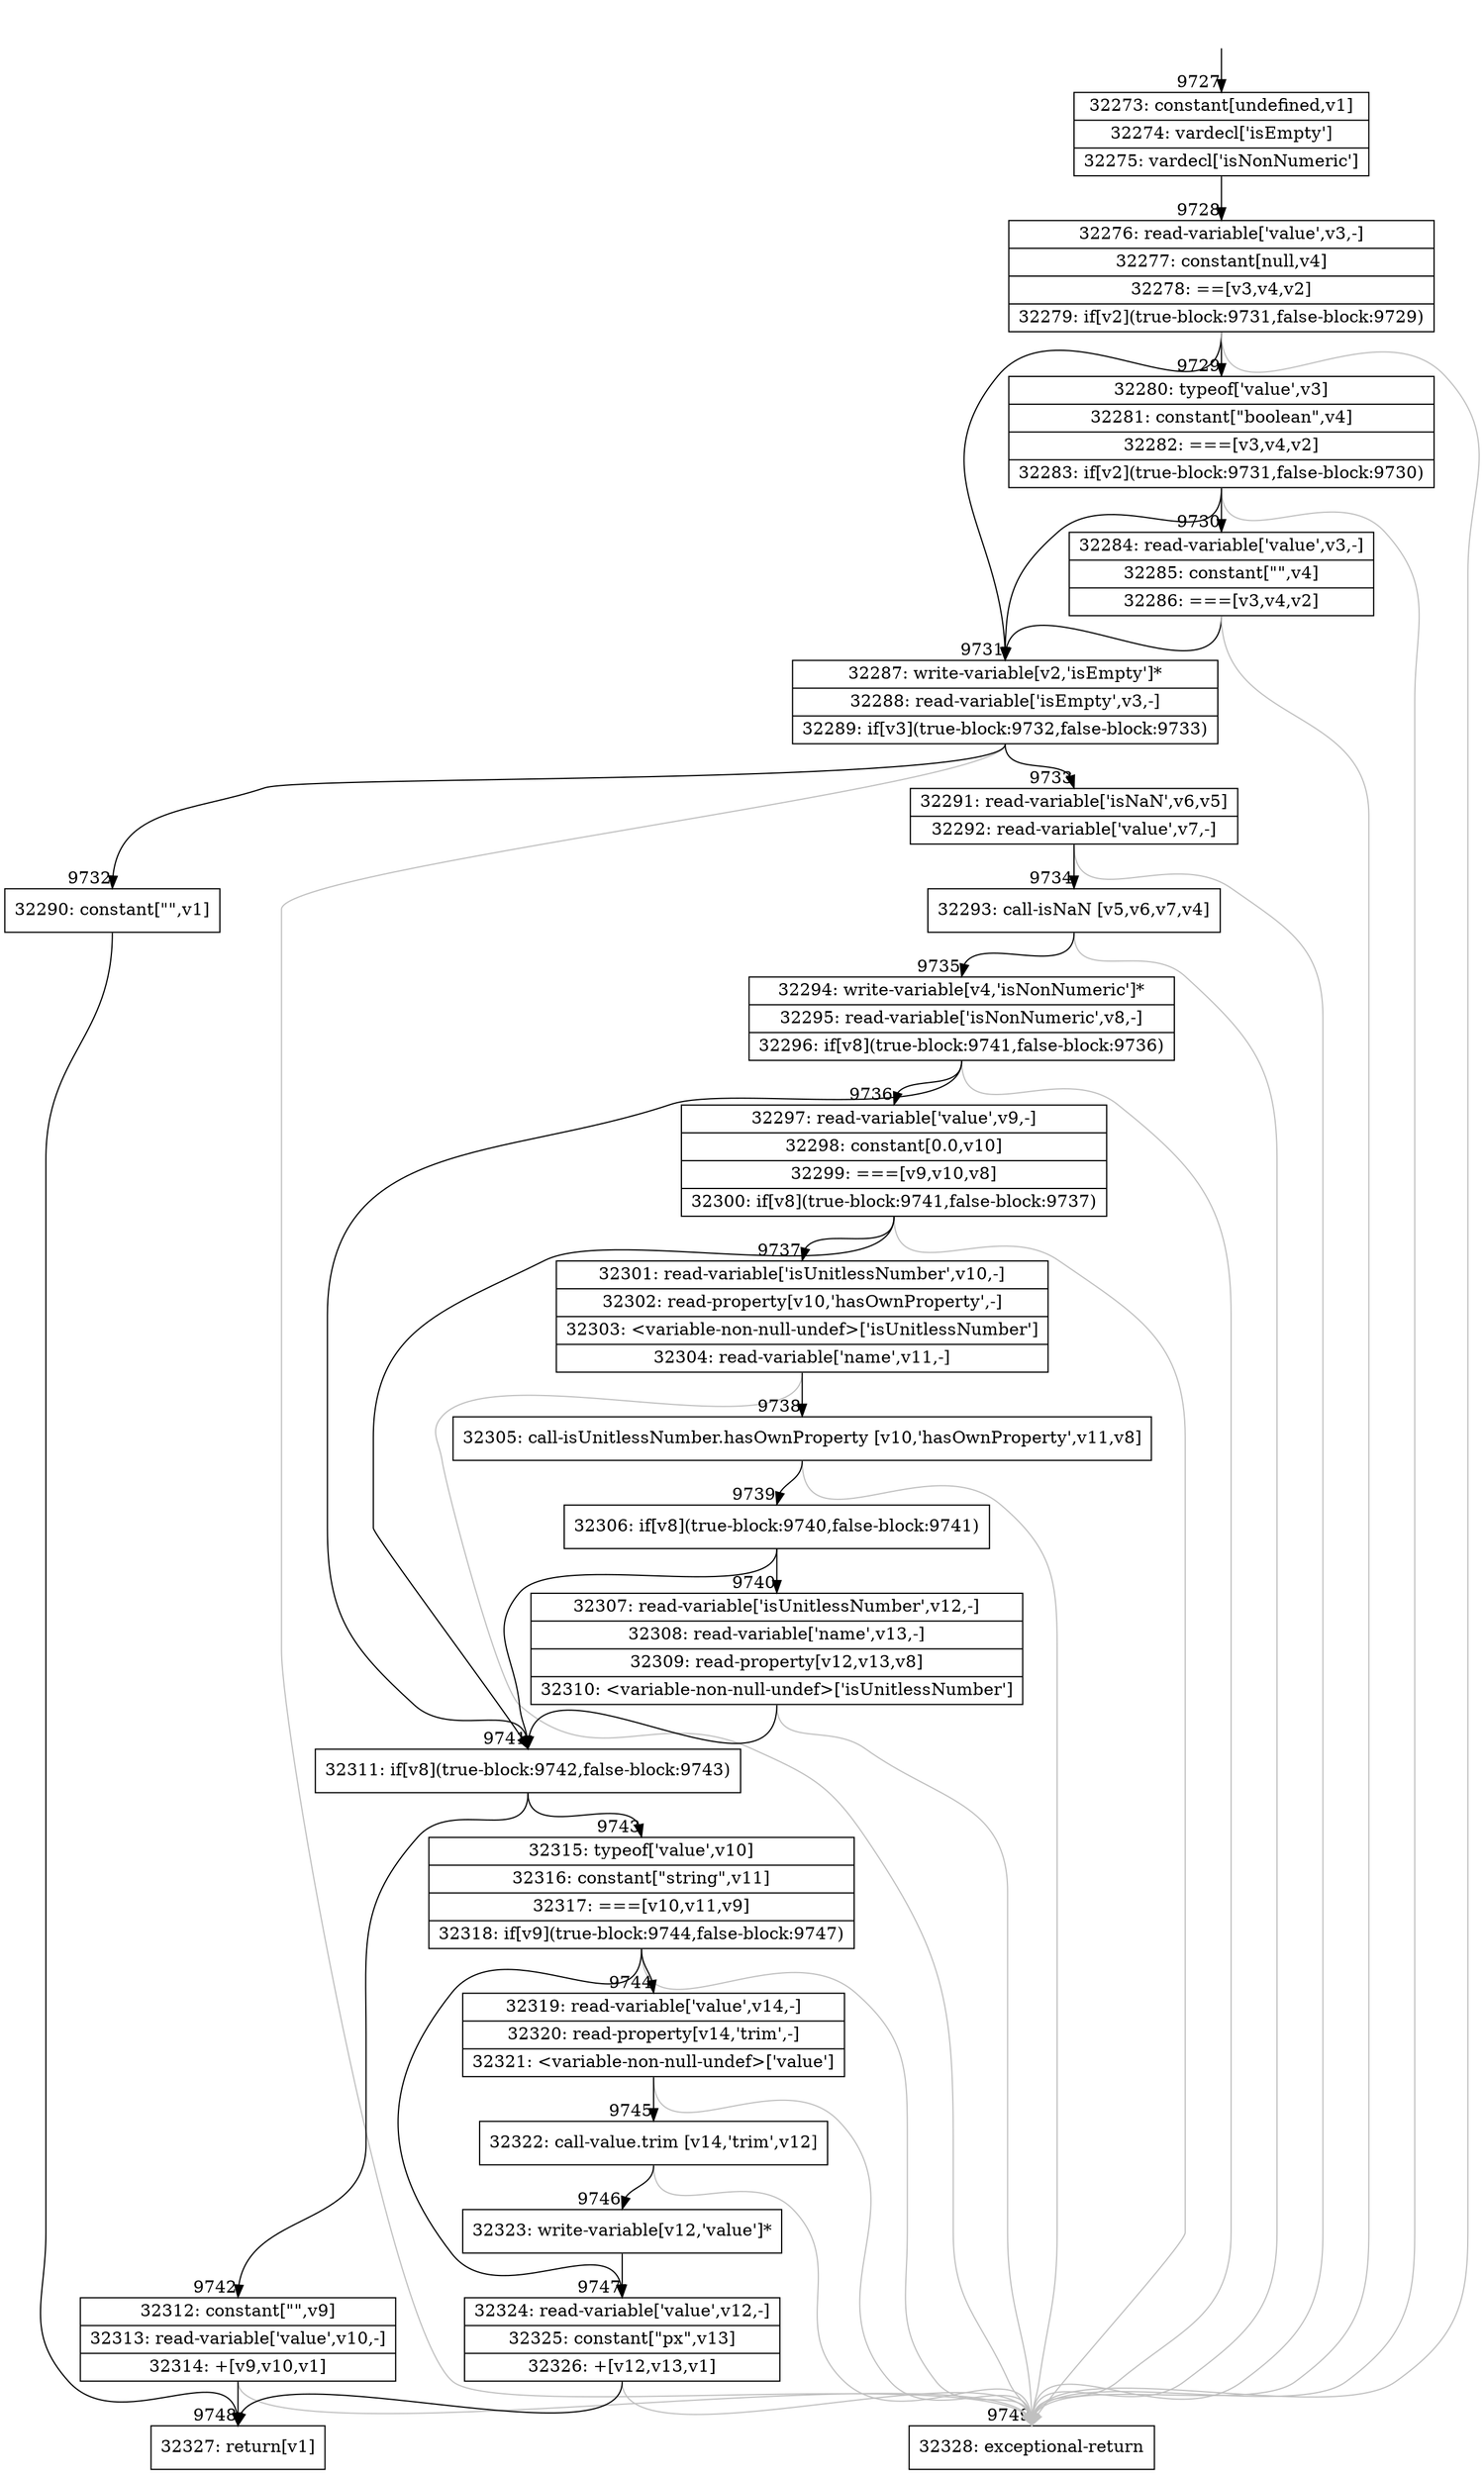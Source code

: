 digraph {
rankdir="TD"
BB_entry717[shape=none,label=""];
BB_entry717 -> BB9727 [tailport=s, headport=n, headlabel="    9727"]
BB9727 [shape=record label="{32273: constant[undefined,v1]|32274: vardecl['isEmpty']|32275: vardecl['isNonNumeric']}" ] 
BB9727 -> BB9728 [tailport=s, headport=n, headlabel="      9728"]
BB9728 [shape=record label="{32276: read-variable['value',v3,-]|32277: constant[null,v4]|32278: ==[v3,v4,v2]|32279: if[v2](true-block:9731,false-block:9729)}" ] 
BB9728 -> BB9731 [tailport=s, headport=n, headlabel="      9731"]
BB9728 -> BB9729 [tailport=s, headport=n, headlabel="      9729"]
BB9728 -> BB9749 [tailport=s, headport=n, color=gray, headlabel="      9749"]
BB9729 [shape=record label="{32280: typeof['value',v3]|32281: constant[\"boolean\",v4]|32282: ===[v3,v4,v2]|32283: if[v2](true-block:9731,false-block:9730)}" ] 
BB9729 -> BB9731 [tailport=s, headport=n]
BB9729 -> BB9730 [tailport=s, headport=n, headlabel="      9730"]
BB9729 -> BB9749 [tailport=s, headport=n, color=gray]
BB9730 [shape=record label="{32284: read-variable['value',v3,-]|32285: constant[\"\",v4]|32286: ===[v3,v4,v2]}" ] 
BB9730 -> BB9731 [tailport=s, headport=n]
BB9730 -> BB9749 [tailport=s, headport=n, color=gray]
BB9731 [shape=record label="{32287: write-variable[v2,'isEmpty']*|32288: read-variable['isEmpty',v3,-]|32289: if[v3](true-block:9732,false-block:9733)}" ] 
BB9731 -> BB9732 [tailport=s, headport=n, headlabel="      9732"]
BB9731 -> BB9733 [tailport=s, headport=n, headlabel="      9733"]
BB9731 -> BB9749 [tailport=s, headport=n, color=gray]
BB9732 [shape=record label="{32290: constant[\"\",v1]}" ] 
BB9732 -> BB9748 [tailport=s, headport=n, headlabel="      9748"]
BB9733 [shape=record label="{32291: read-variable['isNaN',v6,v5]|32292: read-variable['value',v7,-]}" ] 
BB9733 -> BB9734 [tailport=s, headport=n, headlabel="      9734"]
BB9733 -> BB9749 [tailport=s, headport=n, color=gray]
BB9734 [shape=record label="{32293: call-isNaN [v5,v6,v7,v4]}" ] 
BB9734 -> BB9735 [tailport=s, headport=n, headlabel="      9735"]
BB9734 -> BB9749 [tailport=s, headport=n, color=gray]
BB9735 [shape=record label="{32294: write-variable[v4,'isNonNumeric']*|32295: read-variable['isNonNumeric',v8,-]|32296: if[v8](true-block:9741,false-block:9736)}" ] 
BB9735 -> BB9741 [tailport=s, headport=n, headlabel="      9741"]
BB9735 -> BB9736 [tailport=s, headport=n, headlabel="      9736"]
BB9735 -> BB9749 [tailport=s, headport=n, color=gray]
BB9736 [shape=record label="{32297: read-variable['value',v9,-]|32298: constant[0.0,v10]|32299: ===[v9,v10,v8]|32300: if[v8](true-block:9741,false-block:9737)}" ] 
BB9736 -> BB9741 [tailport=s, headport=n]
BB9736 -> BB9737 [tailport=s, headport=n, headlabel="      9737"]
BB9736 -> BB9749 [tailport=s, headport=n, color=gray]
BB9737 [shape=record label="{32301: read-variable['isUnitlessNumber',v10,-]|32302: read-property[v10,'hasOwnProperty',-]|32303: \<variable-non-null-undef\>['isUnitlessNumber']|32304: read-variable['name',v11,-]}" ] 
BB9737 -> BB9738 [tailport=s, headport=n, headlabel="      9738"]
BB9737 -> BB9749 [tailport=s, headport=n, color=gray]
BB9738 [shape=record label="{32305: call-isUnitlessNumber.hasOwnProperty [v10,'hasOwnProperty',v11,v8]}" ] 
BB9738 -> BB9739 [tailport=s, headport=n, headlabel="      9739"]
BB9738 -> BB9749 [tailport=s, headport=n, color=gray]
BB9739 [shape=record label="{32306: if[v8](true-block:9740,false-block:9741)}" ] 
BB9739 -> BB9741 [tailport=s, headport=n]
BB9739 -> BB9740 [tailport=s, headport=n, headlabel="      9740"]
BB9740 [shape=record label="{32307: read-variable['isUnitlessNumber',v12,-]|32308: read-variable['name',v13,-]|32309: read-property[v12,v13,v8]|32310: \<variable-non-null-undef\>['isUnitlessNumber']}" ] 
BB9740 -> BB9741 [tailport=s, headport=n]
BB9740 -> BB9749 [tailport=s, headport=n, color=gray]
BB9741 [shape=record label="{32311: if[v8](true-block:9742,false-block:9743)}" ] 
BB9741 -> BB9742 [tailport=s, headport=n, headlabel="      9742"]
BB9741 -> BB9743 [tailport=s, headport=n, headlabel="      9743"]
BB9742 [shape=record label="{32312: constant[\"\",v9]|32313: read-variable['value',v10,-]|32314: +[v9,v10,v1]}" ] 
BB9742 -> BB9748 [tailport=s, headport=n]
BB9742 -> BB9749 [tailport=s, headport=n, color=gray]
BB9743 [shape=record label="{32315: typeof['value',v10]|32316: constant[\"string\",v11]|32317: ===[v10,v11,v9]|32318: if[v9](true-block:9744,false-block:9747)}" ] 
BB9743 -> BB9744 [tailport=s, headport=n, headlabel="      9744"]
BB9743 -> BB9747 [tailport=s, headport=n, headlabel="      9747"]
BB9743 -> BB9749 [tailport=s, headport=n, color=gray]
BB9744 [shape=record label="{32319: read-variable['value',v14,-]|32320: read-property[v14,'trim',-]|32321: \<variable-non-null-undef\>['value']}" ] 
BB9744 -> BB9745 [tailport=s, headport=n, headlabel="      9745"]
BB9744 -> BB9749 [tailport=s, headport=n, color=gray]
BB9745 [shape=record label="{32322: call-value.trim [v14,'trim',v12]}" ] 
BB9745 -> BB9746 [tailport=s, headport=n, headlabel="      9746"]
BB9745 -> BB9749 [tailport=s, headport=n, color=gray]
BB9746 [shape=record label="{32323: write-variable[v12,'value']*}" ] 
BB9746 -> BB9747 [tailport=s, headport=n]
BB9747 [shape=record label="{32324: read-variable['value',v12,-]|32325: constant[\"px\",v13]|32326: +[v12,v13,v1]}" ] 
BB9747 -> BB9748 [tailport=s, headport=n]
BB9747 -> BB9749 [tailport=s, headport=n, color=gray]
BB9748 [shape=record label="{32327: return[v1]}" ] 
BB9749 [shape=record label="{32328: exceptional-return}" ] 
//#$~ 17320
}

